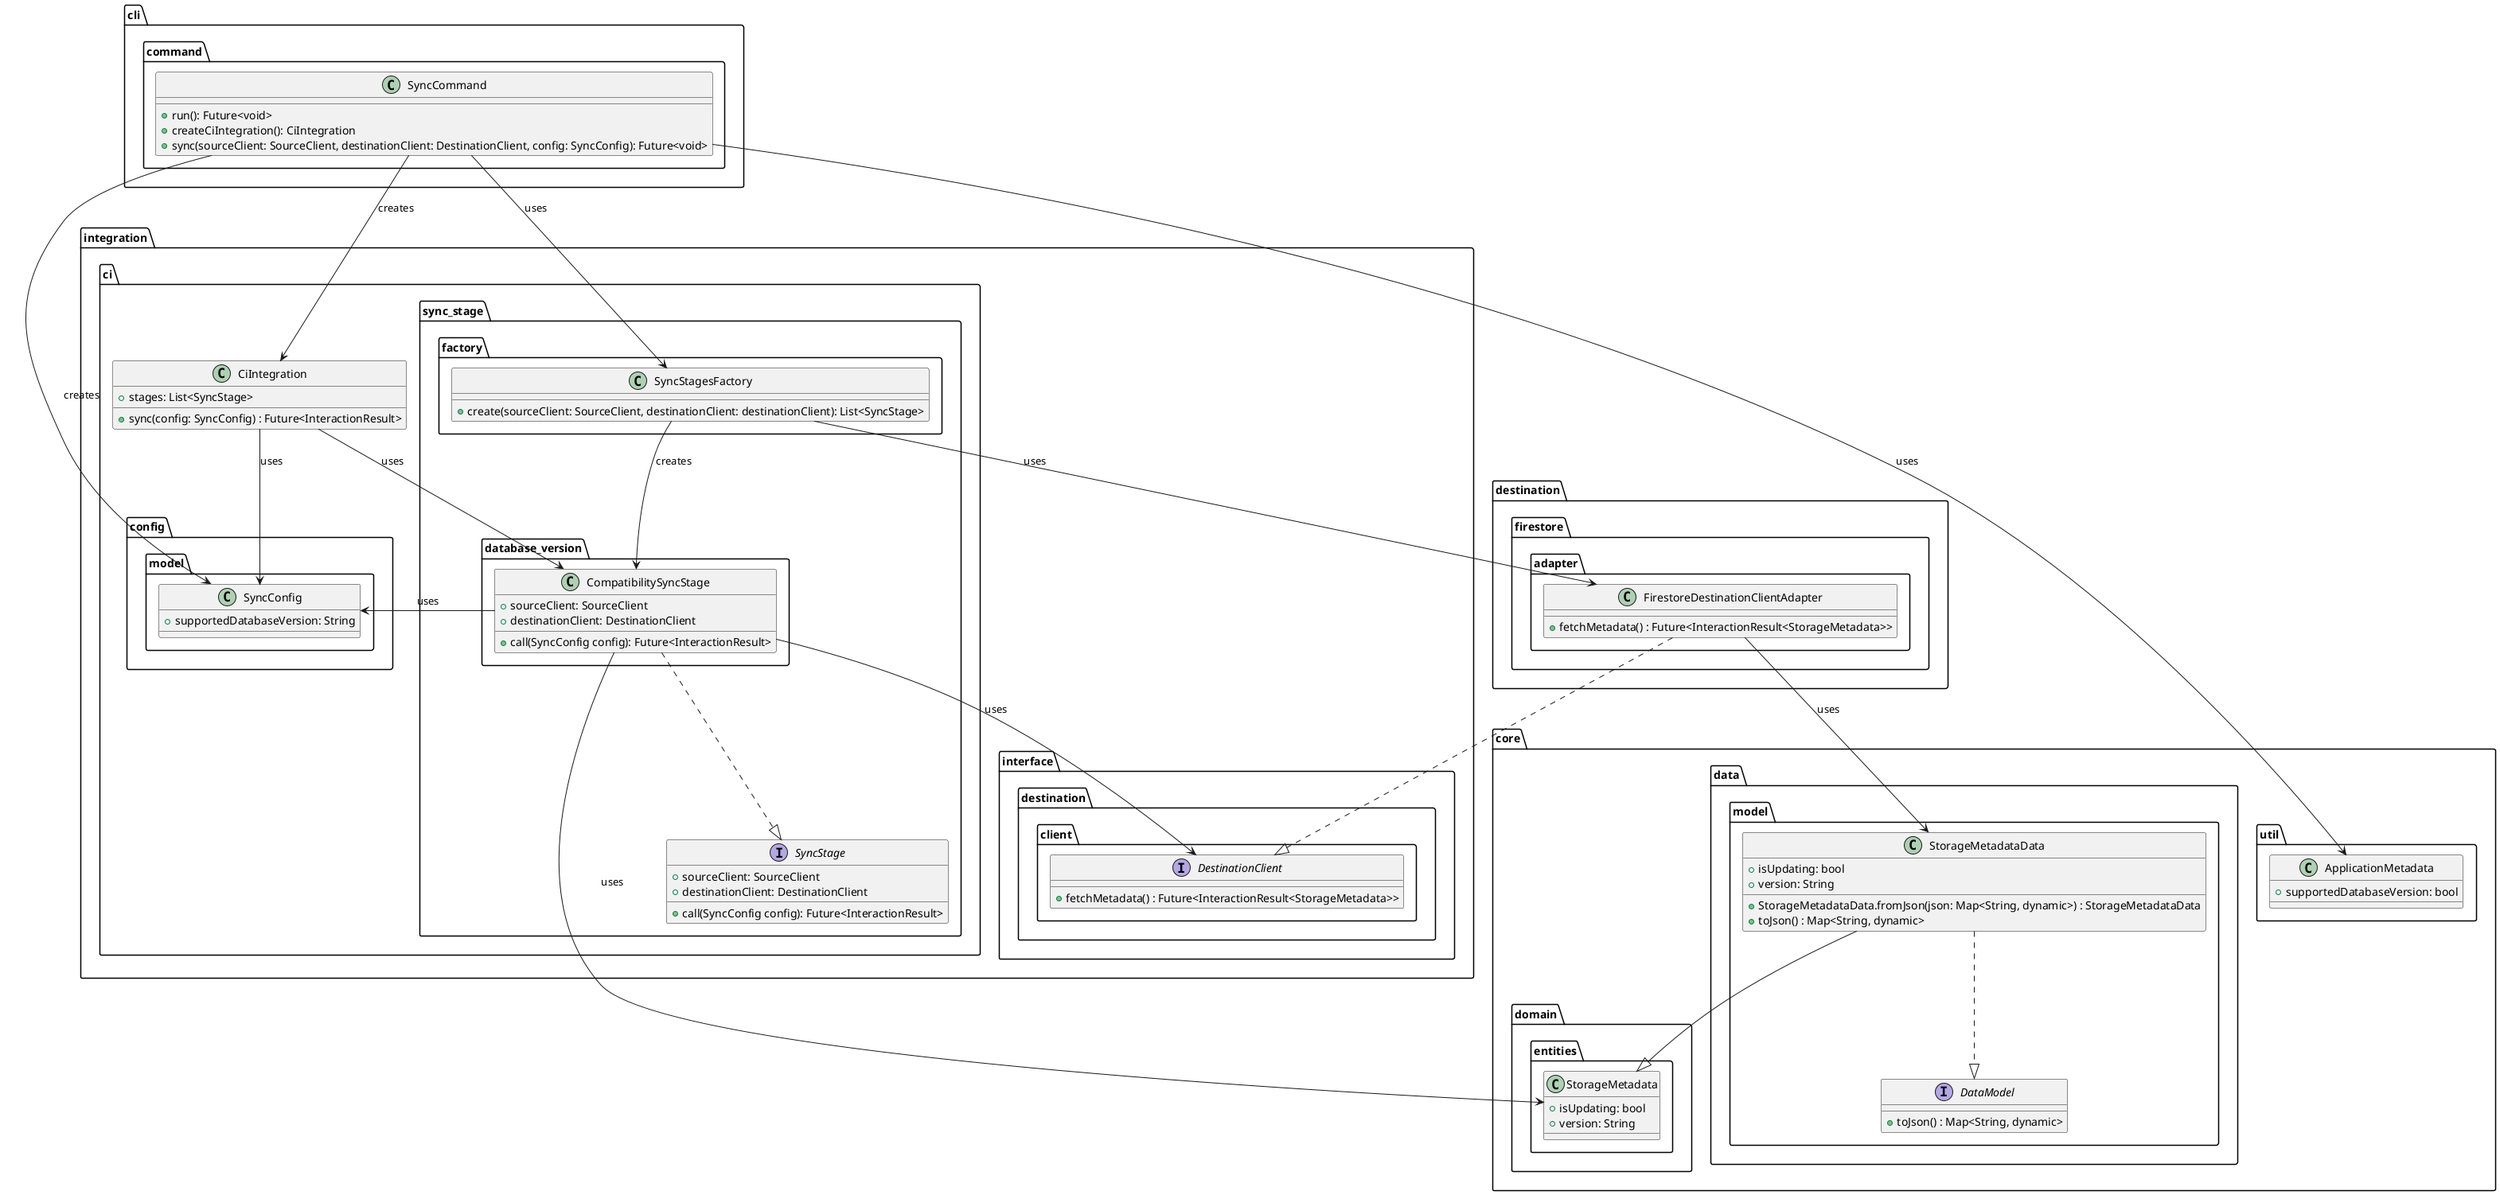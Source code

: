 @startuml

package core {
    package util {
        class ApplicationMetadata {
            + supportedDatabaseVersion: bool
        }
    }

    package domain.entities {
        class StorageMetadata {
            + isUpdating: bool
            + version: String
        }
    }

    package data.model {
        class StorageMetadataData {
            + isUpdating: bool
            + version: String

            + StorageMetadataData.fromJson(json: Map<String, dynamic>) : StorageMetadataData
            + toJson() : Map<String, dynamic>
        }

        interface DataModel {
            + toJson() : Map<String, dynamic>
        }
    }
}

package cli.command {
    class SyncCommand {
        + run(): Future<void>
        + createCiIntegration(): CiIntegration
        + sync(sourceClient: SourceClient, destinationClient: DestinationClient, config: SyncConfig): Future<void>
    }
}

package integration {
    package interface.destination.client {
        interface DestinationClient {
            + fetchMetadata() : Future<InteractionResult<StorageMetadata>>
        }
    }

    package ci {
        class CiIntegration {
            + stages: List<SyncStage>

            + sync(config: SyncConfig) : Future<InteractionResult>
        }

        package config.model {
            class SyncConfig {
                + supportedDatabaseVersion: String
            }
        }

        package sync_stage {
            package factory {
                class SyncStagesFactory {
                    + create(sourceClient: SourceClient, destinationClient: destinationClient): List<SyncStage>
                }
            }

            package database_version {
                class CompatibilitySyncStage {
                    + sourceClient: SourceClient
                    + destinationClient: DestinationClient

                    + call(SyncConfig config): Future<InteractionResult>
                }
            }

            interface SyncStage {
                + sourceClient: SourceClient
                + destinationClient: DestinationClient

                + call(SyncConfig config): Future<InteractionResult>
            }
        }
    }
}

package destination.firestore.adapter {
    class FirestoreDestinationClientAdapter {
        + fetchMetadata() : Future<InteractionResult<StorageMetadata>>
    }
}

SyncCommand --> SyncConfig : creates
SyncCommand --> SyncStagesFactory : uses
SyncCommand --> CiIntegration : creates
SyncCommand --> ApplicationMetadata : uses

CiIntegration --> CompatibilitySyncStage : uses
CiIntegration --> SyncConfig : uses

CompatibilitySyncStage ..|> SyncStage
CompatibilitySyncStage --> StorageMetadata : uses
CompatibilitySyncStage -left-> SyncConfig : uses
CompatibilitySyncStage --> DestinationClient : uses

StorageMetadataData --|> StorageMetadata
StorageMetadataData ..|> DataModel

FirestoreDestinationClientAdapter ..|> DestinationClient
FirestoreDestinationClientAdapter --> StorageMetadataData : uses

SyncStagesFactory --> CompatibilitySyncStage : creates
SyncStagesFactory --> FirestoreDestinationClientAdapter : uses

@enduml
